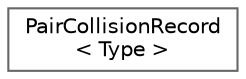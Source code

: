 digraph "Graphical Class Hierarchy"
{
 // LATEX_PDF_SIZE
  bgcolor="transparent";
  edge [fontname=Helvetica,fontsize=10,labelfontname=Helvetica,labelfontsize=10];
  node [fontname=Helvetica,fontsize=10,shape=box,height=0.2,width=0.4];
  rankdir="LR";
  Node0 [id="Node000000",label="PairCollisionRecord\l\< Type \>",height=0.2,width=0.4,color="grey40", fillcolor="white", style="filled",URL="$classFoam_1_1PairCollisionRecord.html",tooltip="Record of a collision between the particle holding the record and the particle with the stored id."];
}
